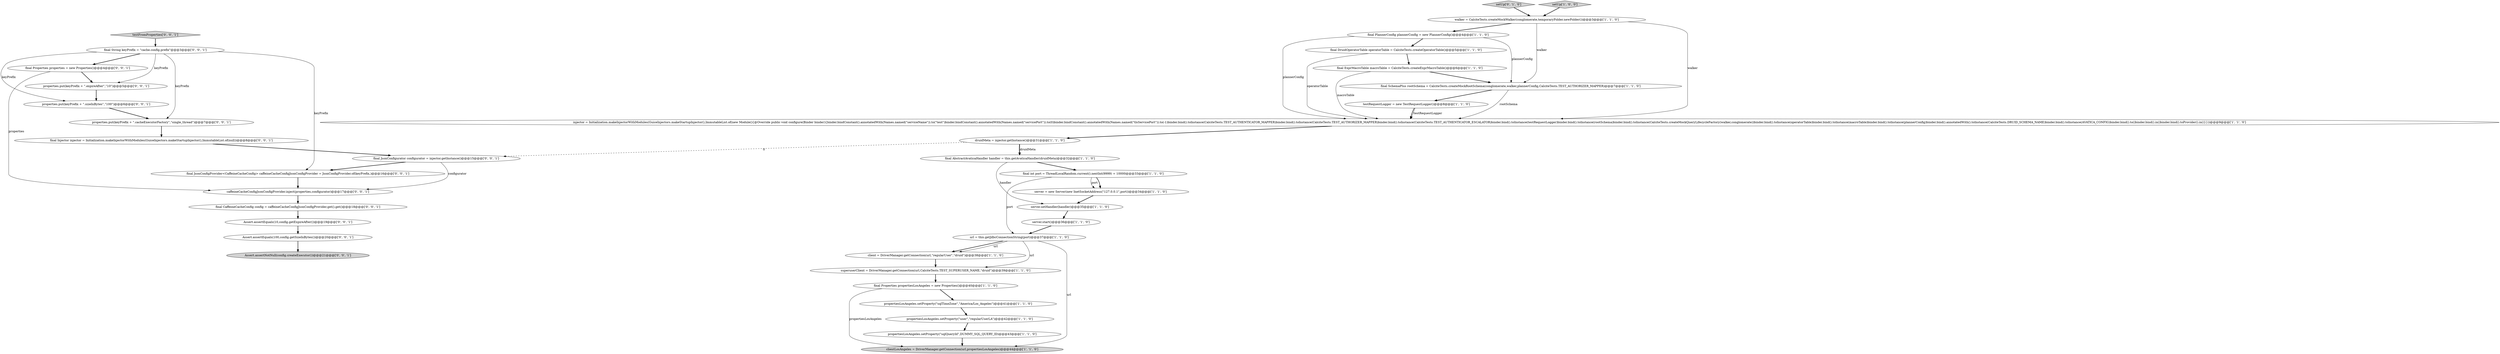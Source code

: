 digraph {
15 [style = filled, label = "final ExprMacroTable macroTable = CalciteTests.createExprMacroTable()@@@6@@@['1', '1', '0']", fillcolor = white, shape = ellipse image = "AAA0AAABBB1BBB"];
35 [style = filled, label = "final String keyPrefix = \"cache.config.prefix\"@@@3@@@['0', '0', '1']", fillcolor = white, shape = ellipse image = "AAA0AAABBB3BBB"];
16 [style = filled, label = "server.setHandler(handler)@@@35@@@['1', '1', '0']", fillcolor = white, shape = ellipse image = "AAA0AAABBB1BBB"];
25 [style = filled, label = "final Injector injector = Initialization.makeInjectorWithModules(GuiceInjectors.makeStartupInjector(),ImmutableList.of(null))@@@8@@@['0', '0', '1']", fillcolor = white, shape = ellipse image = "AAA0AAABBB3BBB"];
21 [style = filled, label = "propertiesLosAngeles.setProperty(\"sqlQueryId\",DUMMY_SQL_QUERY_ID)@@@43@@@['1', '1', '0']", fillcolor = white, shape = ellipse image = "AAA0AAABBB1BBB"];
9 [style = filled, label = "propertiesLosAngeles.setProperty(\"sqlTimeZone\",\"America/Los_Angeles\")@@@41@@@['1', '1', '0']", fillcolor = white, shape = ellipse image = "AAA0AAABBB1BBB"];
30 [style = filled, label = "Assert.assertEquals(100,config.getSizeInBytes())@@@20@@@['0', '0', '1']", fillcolor = white, shape = ellipse image = "AAA0AAABBB3BBB"];
17 [style = filled, label = "client = DriverManager.getConnection(url,\"regularUser\",\"druid\")@@@38@@@['1', '1', '0']", fillcolor = white, shape = ellipse image = "AAA0AAABBB1BBB"];
26 [style = filled, label = "Assert.assertNotNull(config.createExecutor())@@@21@@@['0', '0', '1']", fillcolor = lightgray, shape = ellipse image = "AAA0AAABBB3BBB"];
18 [style = filled, label = "final PlannerConfig plannerConfig = new PlannerConfig()@@@4@@@['1', '1', '0']", fillcolor = white, shape = ellipse image = "AAA0AAABBB1BBB"];
0 [style = filled, label = "clientLosAngeles = DriverManager.getConnection(url,propertiesLosAngeles)@@@44@@@['1', '1', '0']", fillcolor = lightgray, shape = ellipse image = "AAA0AAABBB1BBB"];
34 [style = filled, label = "final JsonConfigurator configurator = injector.getInstance()@@@15@@@['0', '0', '1']", fillcolor = white, shape = ellipse image = "AAA0AAABBB3BBB"];
28 [style = filled, label = "Assert.assertEquals(10,config.getExpireAfter())@@@19@@@['0', '0', '1']", fillcolor = white, shape = ellipse image = "AAA0AAABBB3BBB"];
12 [style = filled, label = "final SchemaPlus rootSchema = CalciteTests.createMockRootSchema(conglomerate,walker,plannerConfig,CalciteTests.TEST_AUTHORIZER_MAPPER)@@@7@@@['1', '1', '0']", fillcolor = white, shape = ellipse image = "AAA0AAABBB1BBB"];
2 [style = filled, label = "druidMeta = injector.getInstance()@@@31@@@['1', '1', '0']", fillcolor = white, shape = ellipse image = "AAA0AAABBB1BBB"];
8 [style = filled, label = "testRequestLogger = new TestRequestLogger()@@@8@@@['1', '1', '0']", fillcolor = white, shape = ellipse image = "AAA0AAABBB1BBB"];
1 [style = filled, label = "walker = CalciteTests.createMockWalker(conglomerate,temporaryFolder.newFolder())@@@3@@@['1', '1', '0']", fillcolor = white, shape = ellipse image = "AAA0AAABBB1BBB"];
32 [style = filled, label = "testFromProperties['0', '0', '1']", fillcolor = lightgray, shape = diamond image = "AAA0AAABBB3BBB"];
7 [style = filled, label = "superuserClient = DriverManager.getConnection(url,CalciteTests.TEST_SUPERUSER_NAME,\"druid\")@@@39@@@['1', '1', '0']", fillcolor = white, shape = ellipse image = "AAA0AAABBB1BBB"];
14 [style = filled, label = "final DruidOperatorTable operatorTable = CalciteTests.createOperatorTable()@@@5@@@['1', '1', '0']", fillcolor = white, shape = ellipse image = "AAA0AAABBB1BBB"];
31 [style = filled, label = "properties.put(keyPrefix + \".expireAfter\",\"10\")@@@5@@@['0', '0', '1']", fillcolor = white, shape = ellipse image = "AAA0AAABBB3BBB"];
23 [style = filled, label = "properties.put(keyPrefix + \".sizeInBytes\",\"100\")@@@6@@@['0', '0', '1']", fillcolor = white, shape = ellipse image = "AAA0AAABBB3BBB"];
19 [style = filled, label = "injector = Initialization.makeInjectorWithModules(GuiceInjectors.makeStartupInjector(),ImmutableList.of(new Module(){@Override public void configure(Binder binder){binder.bindConstant().annotatedWith(Names.named(\"serviceName\")).to(\"test\")binder.bindConstant().annotatedWith(Names.named(\"servicePort\")).to(0)binder.bindConstant().annotatedWith(Names.named(\"tlsServicePort\")).to(-1)binder.bind().toInstance(CalciteTests.TEST_AUTHENTICATOR_MAPPER)binder.bind().toInstance(CalciteTests.TEST_AUTHORIZER_MAPPER)binder.bind().toInstance(CalciteTests.TEST_AUTHENTICATOR_ESCALATOR)binder.bind().toInstance(testRequestLogger)binder.bind().toInstance(rootSchema)binder.bind().toInstance(CalciteTests.createMockQueryLifecycleFactory(walker,conglomerate))binder.bind().toInstance(operatorTable)binder.bind().toInstance(macroTable)binder.bind().toInstance(plannerConfig)binder.bind().annotatedWith().toInstance(CalciteTests.DRUID_SCHEMA_NAME)binder.bind().toInstance(AVATICA_CONFIG)binder.bind().to()binder.bind().in()binder.bind().toProvider().in()}}))@@@9@@@['1', '1', '0']", fillcolor = white, shape = ellipse image = "AAA0AAABBB1BBB"];
5 [style = filled, label = "propertiesLosAngeles.setProperty(\"user\",\"regularUserLA\")@@@42@@@['1', '1', '0']", fillcolor = white, shape = ellipse image = "AAA0AAABBB1BBB"];
27 [style = filled, label = "caffeineCacheConfigJsonConfigProvider.inject(properties,configurator)@@@17@@@['0', '0', '1']", fillcolor = white, shape = ellipse image = "AAA0AAABBB3BBB"];
13 [style = filled, label = "url = this.getJdbcConnectionString(port)@@@37@@@['1', '1', '0']", fillcolor = white, shape = ellipse image = "AAA0AAABBB1BBB"];
24 [style = filled, label = "properties.put(keyPrefix + \".cacheExecutorFactory\",\"single_thread\")@@@7@@@['0', '0', '1']", fillcolor = white, shape = ellipse image = "AAA0AAABBB3BBB"];
4 [style = filled, label = "final AbstractAvaticaHandler handler = this.getAvaticaHandler(druidMeta)@@@32@@@['1', '1', '0']", fillcolor = white, shape = ellipse image = "AAA0AAABBB1BBB"];
11 [style = filled, label = "server.start()@@@36@@@['1', '1', '0']", fillcolor = white, shape = ellipse image = "AAA0AAABBB1BBB"];
33 [style = filled, label = "final Properties properties = new Properties()@@@4@@@['0', '0', '1']", fillcolor = white, shape = ellipse image = "AAA0AAABBB3BBB"];
10 [style = filled, label = "final Properties propertiesLosAngeles = new Properties()@@@40@@@['1', '1', '0']", fillcolor = white, shape = ellipse image = "AAA0AAABBB1BBB"];
20 [style = filled, label = "final int port = ThreadLocalRandom.current().nextInt(9999) + 10000@@@33@@@['1', '1', '0']", fillcolor = white, shape = ellipse image = "AAA0AAABBB1BBB"];
22 [style = filled, label = "setUp['0', '1', '0']", fillcolor = lightgray, shape = diamond image = "AAA0AAABBB2BBB"];
29 [style = filled, label = "final JsonConfigProvider<CaffeineCacheConfig> caffeineCacheConfigJsonConfigProvider = JsonConfigProvider.of(keyPrefix,)@@@16@@@['0', '0', '1']", fillcolor = white, shape = ellipse image = "AAA0AAABBB3BBB"];
36 [style = filled, label = "final CaffeineCacheConfig config = caffeineCacheConfigJsonConfigProvider.get().get()@@@18@@@['0', '0', '1']", fillcolor = white, shape = ellipse image = "AAA0AAABBB3BBB"];
3 [style = filled, label = "setUp['1', '0', '0']", fillcolor = lightgray, shape = diamond image = "AAA0AAABBB1BBB"];
6 [style = filled, label = "server = new Server(new InetSocketAddress(\"127.0.0.1\",port))@@@34@@@['1', '1', '0']", fillcolor = white, shape = ellipse image = "AAA0AAABBB1BBB"];
28->30 [style = bold, label=""];
35->33 [style = bold, label=""];
30->26 [style = bold, label=""];
29->27 [style = bold, label=""];
2->4 [style = bold, label=""];
33->31 [style = bold, label=""];
12->19 [style = solid, label="rootSchema"];
20->6 [style = bold, label=""];
20->6 [style = solid, label="port"];
35->29 [style = solid, label="keyPrefix"];
23->24 [style = bold, label=""];
7->10 [style = bold, label=""];
13->0 [style = solid, label="url"];
10->0 [style = solid, label="propertiesLosAngeles"];
10->9 [style = bold, label=""];
13->17 [style = bold, label=""];
15->12 [style = bold, label=""];
25->34 [style = bold, label=""];
1->18 [style = bold, label=""];
33->27 [style = solid, label="properties"];
8->19 [style = solid, label="testRequestLogger"];
20->13 [style = solid, label="port"];
4->20 [style = bold, label=""];
3->1 [style = bold, label=""];
2->34 [style = dashed, label="0"];
6->16 [style = bold, label=""];
27->36 [style = bold, label=""];
32->35 [style = bold, label=""];
35->24 [style = solid, label="keyPrefix"];
5->21 [style = bold, label=""];
35->31 [style = solid, label="keyPrefix"];
34->27 [style = solid, label="configurator"];
18->12 [style = solid, label="plannerConfig"];
1->19 [style = solid, label="walker"];
36->28 [style = bold, label=""];
11->13 [style = bold, label=""];
35->23 [style = solid, label="keyPrefix"];
18->19 [style = solid, label="plannerConfig"];
13->17 [style = solid, label="url"];
15->19 [style = solid, label="macroTable"];
14->19 [style = solid, label="operatorTable"];
24->25 [style = bold, label=""];
19->2 [style = bold, label=""];
34->29 [style = bold, label=""];
1->12 [style = solid, label="walker"];
4->16 [style = solid, label="handler"];
17->7 [style = bold, label=""];
18->14 [style = bold, label=""];
21->0 [style = bold, label=""];
22->1 [style = bold, label=""];
14->15 [style = bold, label=""];
12->8 [style = bold, label=""];
16->11 [style = bold, label=""];
9->5 [style = bold, label=""];
2->4 [style = solid, label="druidMeta"];
31->23 [style = bold, label=""];
8->19 [style = bold, label=""];
13->7 [style = solid, label="url"];
}
